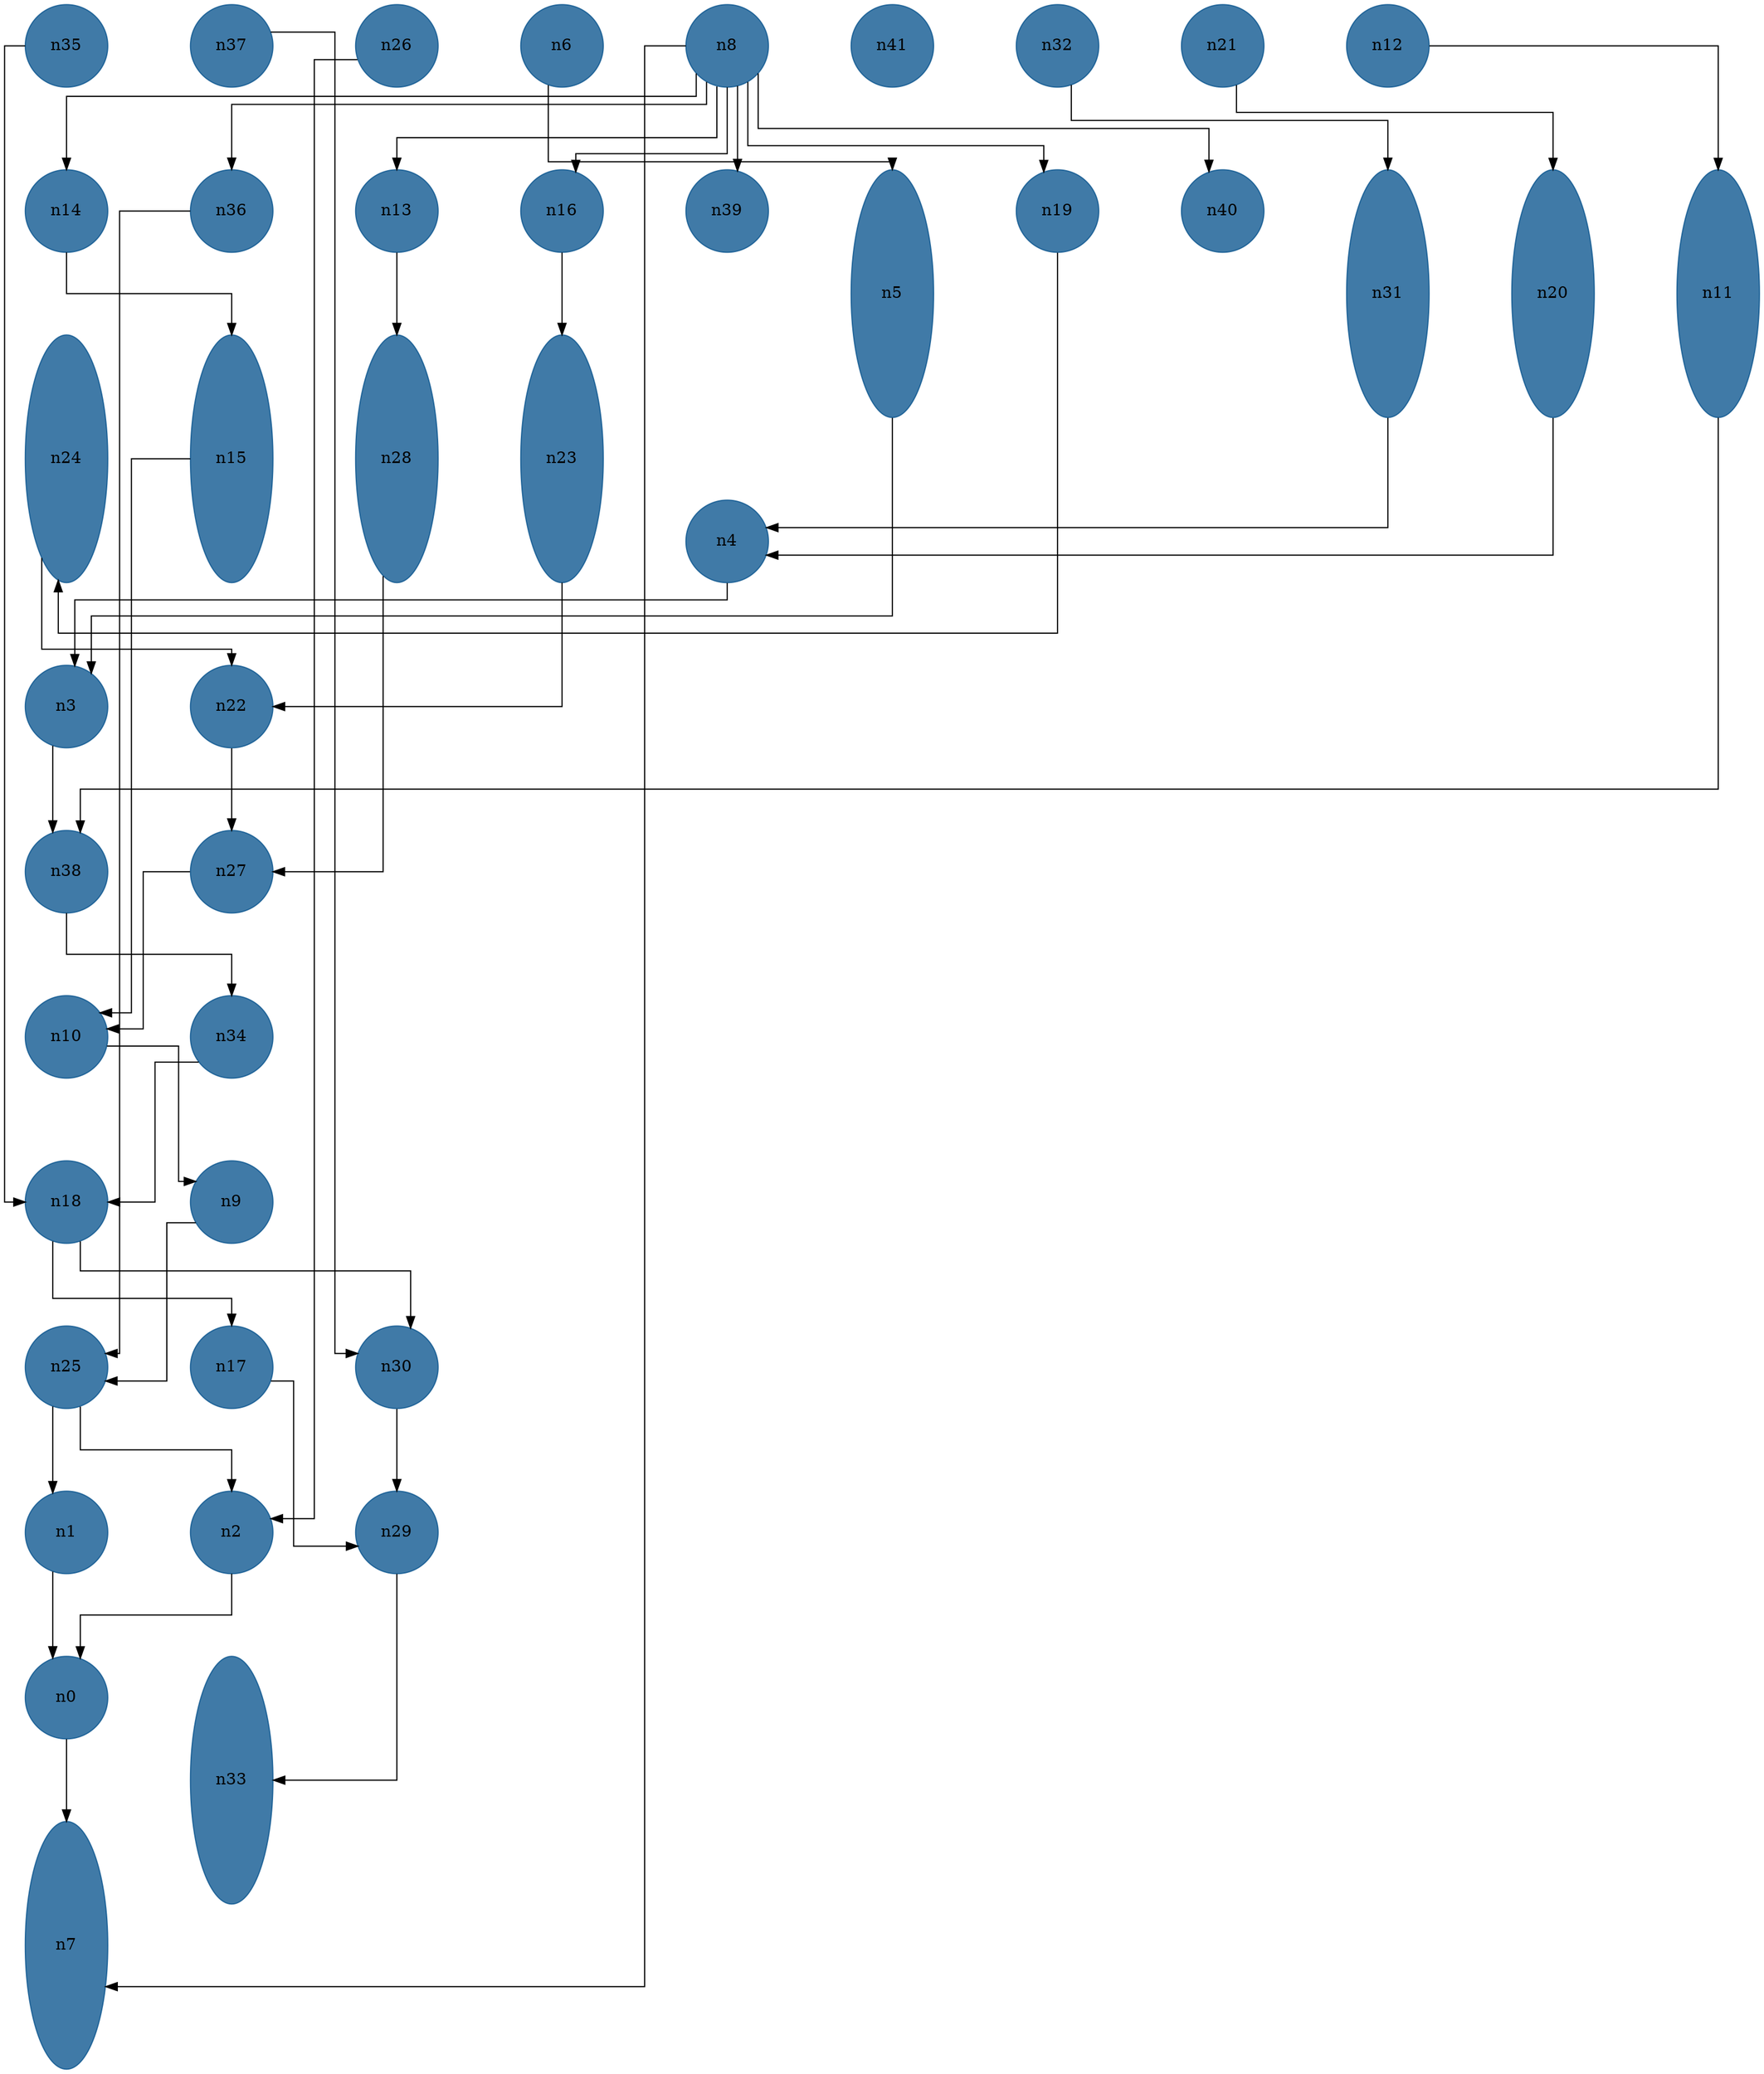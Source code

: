 //do not use DOT to generate pdf use NEATO or FDP
digraph{
layout="neato";
splines="ortho";
n35[shape="ellipse", style="filled", color="#004E8ABF", pos="0,26!", height="1", width="1"];
n35 -> n18;
n37[shape="ellipse", style="filled", color="#004E8ABF", pos="2,26!", height="1", width="1"];
n37 -> n30;
n26[shape="ellipse", style="filled", color="#004E8ABF", pos="4,26!", height="1", width="1"];
n26 -> n2;
n6[shape="ellipse", style="filled", color="#004E8ABF", pos="6,26!", height="1", width="1"];
n6 -> n5;
n8[shape="ellipse", style="filled", color="#004E8ABF", pos="8,26!", height="1", width="1"];
n8 -> n14;
n8 -> n36;
n8 -> n13;
n8 -> n16;
n8 -> n39;
n8 -> n19;
n8 -> n7;
n8 -> n40;
n41[shape="ellipse", style="filled", color="#004E8ABF", pos="10,26!", height="1", width="1"];
n32[shape="ellipse", style="filled", color="#004E8ABF", pos="12,26!", height="1", width="1"];
n32 -> n31;
n21[shape="ellipse", style="filled", color="#004E8ABF", pos="14,26!", height="1", width="1"];
n21 -> n20;
n12[shape="ellipse", style="filled", color="#004E8ABF", pos="16,26!", height="1", width="1"];
n12 -> n11;
n14[shape="ellipse", style="filled", color="#004E8ABF", pos="0,24!", height="1", width="1"];
n14 -> n15;
n36[shape="ellipse", style="filled", color="#004E8ABF", pos="2,24!", height="1", width="1"];
n36 -> n25;
n13[shape="ellipse", style="filled", color="#004E8ABF", pos="4,24!", height="1", width="1"];
n13 -> n28;
n16[shape="ellipse", style="filled", color="#004E8ABF", pos="6,24!", height="1", width="1"];
n16 -> n23;
n39[shape="ellipse", style="filled", color="#004E8ABF", pos="8,24!", height="1", width="1"];
n5[shape="ellipse", style="filled", color="#004E8ABF", pos="10,23!", height="3", width="1"];
n5 -> n3;
n19[shape="ellipse", style="filled", color="#004E8ABF", pos="12,24!", height="1", width="1"];
n19 -> n24;
n40[shape="ellipse", style="filled", color="#004E8ABF", pos="14,24!", height="1", width="1"];
n31[shape="ellipse", style="filled", color="#004E8ABF", pos="16,23!", height="3", width="1"];
n31 -> n4;
n20[shape="ellipse", style="filled", color="#004E8ABF", pos="18,23!", height="3", width="1"];
n20 -> n4;
n11[shape="ellipse", style="filled", color="#004E8ABF", pos="20,23!", height="3", width="1"];
n11 -> n38;
n24[shape="ellipse", style="filled", color="#004E8ABF", pos="0,21!", height="3", width="1"];
n24 -> n22;
n15[shape="ellipse", style="filled", color="#004E8ABF", pos="2,21!", height="3", width="1"];
n15 -> n10;
n28[shape="ellipse", style="filled", color="#004E8ABF", pos="4,21!", height="3", width="1"];
n28 -> n27;
n23[shape="ellipse", style="filled", color="#004E8ABF", pos="6,21!", height="3", width="1"];
n23 -> n22;
n4[shape="ellipse", style="filled", color="#004E8ABF", pos="8,20!", height="1", width="1"];
n4 -> n3;
n3[shape="ellipse", style="filled", color="#004E8ABF", pos="0,18!", height="1", width="1"];
n3 -> n38;
n22[shape="ellipse", style="filled", color="#004E8ABF", pos="2,18!", height="1", width="1"];
n22 -> n27;
n38[shape="ellipse", style="filled", color="#004E8ABF", pos="0,16!", height="1", width="1"];
n38 -> n34;
n27[shape="ellipse", style="filled", color="#004E8ABF", pos="2,16!", height="1", width="1"];
n27 -> n10;
n10[shape="ellipse", style="filled", color="#004E8ABF", pos="0,14!", height="1", width="1"];
n10 -> n9;
n34[shape="ellipse", style="filled", color="#004E8ABF", pos="2,14!", height="1", width="1"];
n34 -> n18;
n18[shape="ellipse", style="filled", color="#004E8ABF", pos="0,12!", height="1", width="1"];
n18 -> n17;
n18 -> n30;
n9[shape="ellipse", style="filled", color="#004E8ABF", pos="2,12!", height="1", width="1"];
n9 -> n25;
n25[shape="ellipse", style="filled", color="#004E8ABF", pos="0,10!", height="1", width="1"];
n25 -> n1;
n25 -> n2;
n17[shape="ellipse", style="filled", color="#004E8ABF", pos="2,10!", height="1", width="1"];
n17 -> n29;
n30[shape="ellipse", style="filled", color="#004E8ABF", pos="4,10!", height="1", width="1"];
n30 -> n29;
n1[shape="ellipse", style="filled", color="#004E8ABF", pos="0,8!", height="1", width="1"];
n1 -> n0;
n2[shape="ellipse", style="filled", color="#004E8ABF", pos="2,8!", height="1", width="1"];
n2 -> n0;
n29[shape="ellipse", style="filled", color="#004E8ABF", pos="4,8!", height="1", width="1"];
n29 -> n33;
n0[shape="ellipse", style="filled", color="#004E8ABF", pos="0,6!", height="1", width="1"];
n0 -> n7;
n33[shape="ellipse", style="filled", color="#004E8ABF", pos="2,5!", height="3", width="1"];
n7[shape="ellipse", style="filled", color="#004E8ABF", pos="0,3!", height="3", width="1"];
}